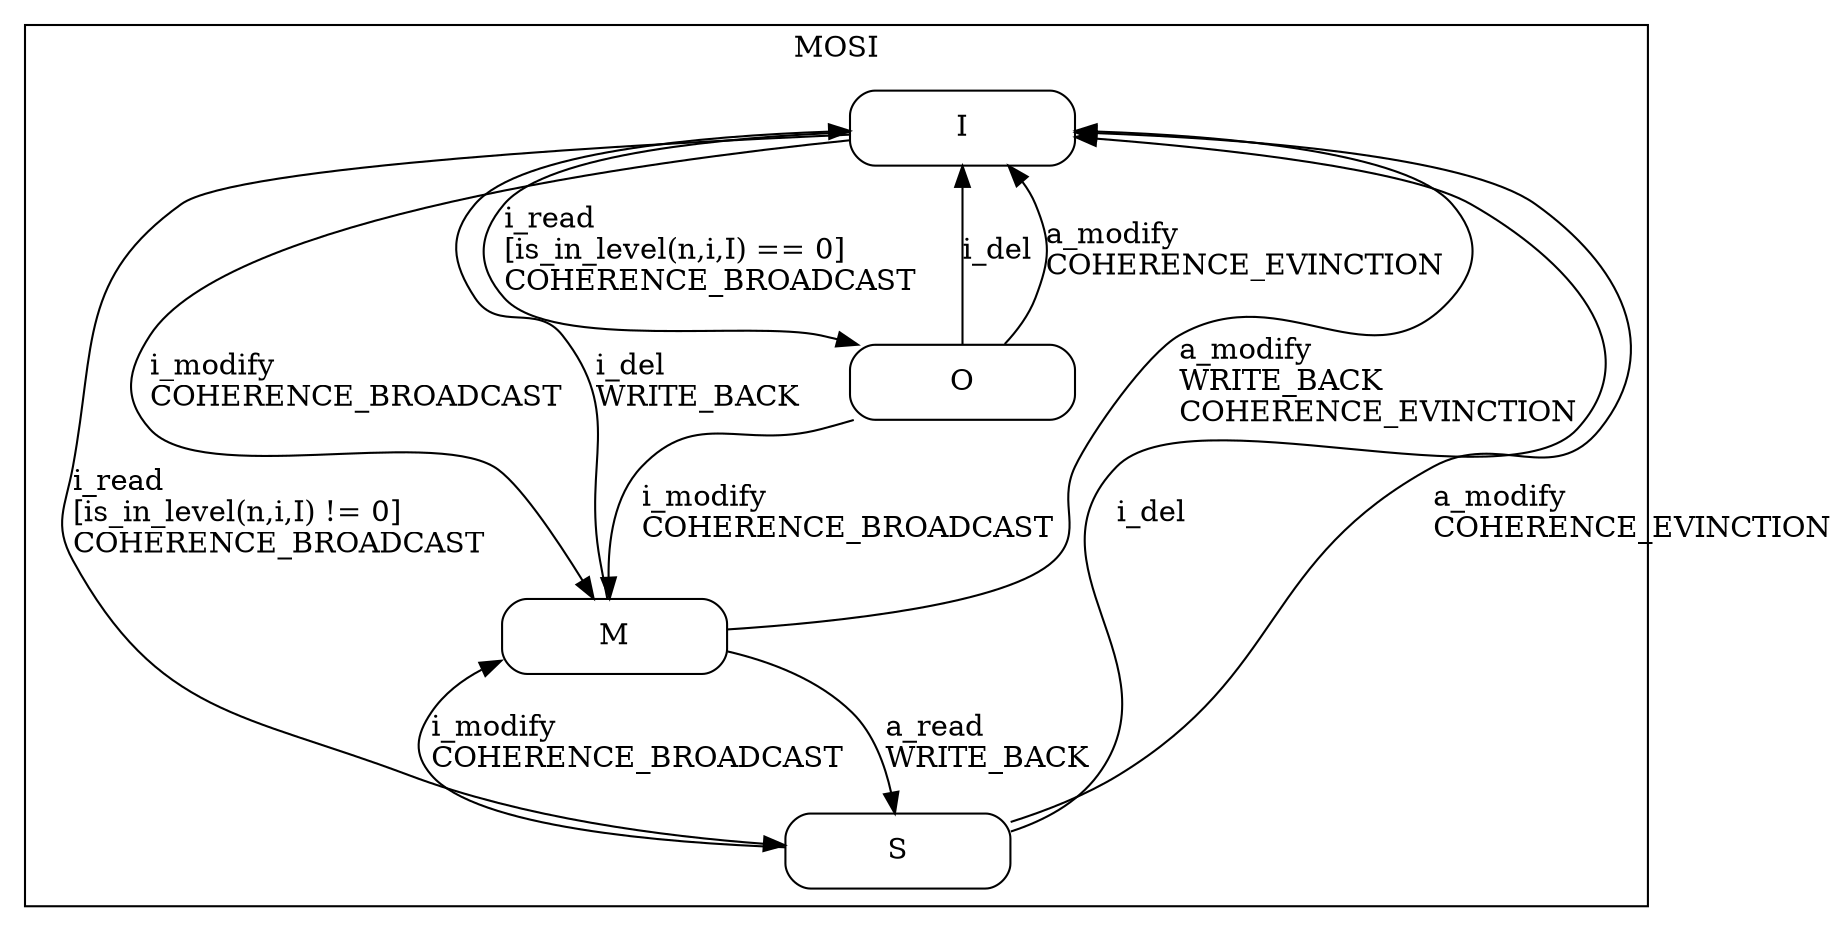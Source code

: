 digraph coherence {

    node
        [shape=Mrecord width=1.5];

    subgraph cluster_MOSI {

        label="MOSI";

        //
        // States (Nodes)
        //

        "MOSI::I"
            [label="{I}"];

        "MOSI::M"
            [label="{M}"];

        "MOSI::S"
            [label="{S}"];

        "MOSI::O"
            [label="{O}"];

        //
        // Transitions (Edges)
        //

        "MOSI::I" -> "MOSI::S"
            [label="i_read\l\[is_in_level(n,i,I) != 0\]\lCOHERENCE_BROADCAST"];

        "MOSI::I" -> "MOSI::O"
            [label="i_read\l\[is_in_level(n,i,I) == 0\]\lCOHERENCE_BROADCAST"];

        "MOSI::I" -> "MOSI::M"
            [label="i_modify\lCOHERENCE_BROADCAST"];

        "MOSI::M" -> "MOSI::S"
            [label="a_read\lWRITE_BACK"];

        "MOSI::M" -> "MOSI::I"
            [label="i_del\lWRITE_BACK"];

        "MOSI::M" -> "MOSI::I"
            [label="a_modify\lWRITE_BACK\lCOHERENCE_EVINCTION"];

        "MOSI::S" -> "MOSI::M"
            [label="i_modify\lCOHERENCE_BROADCAST"];

        "MOSI::S" -> "MOSI::I"
            [label="i_del"];

        "MOSI::S" -> "MOSI::I"
            [label="a_modify\lCOHERENCE_EVINCTION"];

        "MOSI::O" -> "MOSI::M"
            [label="i_modify\lCOHERENCE_BROADCAST"];

        "MOSI::O" -> "MOSI::I"
            [label="i_del"];

        "MOSI::O" -> "MOSI::I"
            [label="a_modify\lCOHERENCE_EVINCTION"];
    }

}
